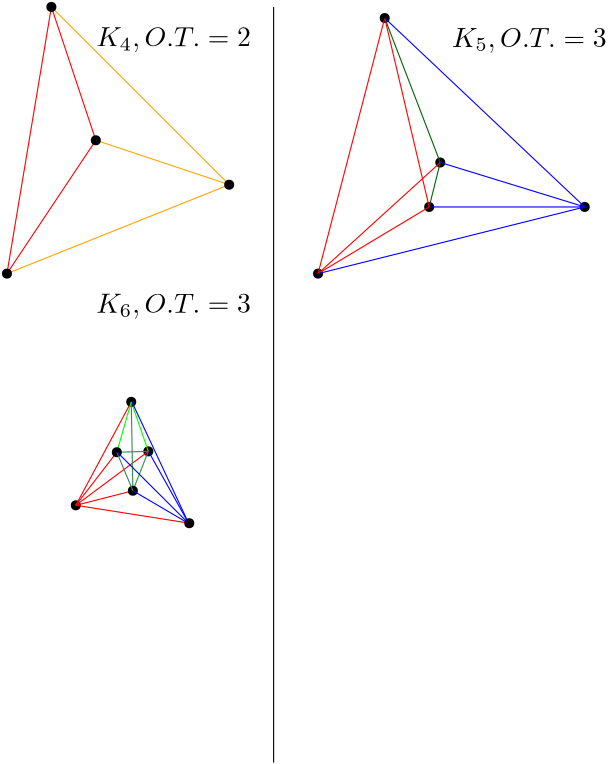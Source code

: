 <?xml version="1.0"?>
<!DOCTYPE ipe SYSTEM "ipe.dtd">
<ipe version="70206" creator="Ipe 7.2.7">
<info created="D:20190730134947" modified="D:20190730180823"/>
<ipestyle name="basic">
<symbol name="arrow/arc(spx)">
<path stroke="sym-stroke" fill="sym-stroke" pen="sym-pen">
0 0 m
-1 0.333 l
-1 -0.333 l
h
</path>
</symbol>
<symbol name="arrow/farc(spx)">
<path stroke="sym-stroke" fill="white" pen="sym-pen">
0 0 m
-1 0.333 l
-1 -0.333 l
h
</path>
</symbol>
<symbol name="arrow/ptarc(spx)">
<path stroke="sym-stroke" fill="sym-stroke" pen="sym-pen">
0 0 m
-1 0.333 l
-0.8 0 l
-1 -0.333 l
h
</path>
</symbol>
<symbol name="arrow/fptarc(spx)">
<path stroke="sym-stroke" fill="white" pen="sym-pen">
0 0 m
-1 0.333 l
-0.8 0 l
-1 -0.333 l
h
</path>
</symbol>
<symbol name="mark/circle(sx)" transformations="translations">
<path fill="sym-stroke">
0.6 0 0 0.6 0 0 e
0.4 0 0 0.4 0 0 e
</path>
</symbol>
<symbol name="mark/disk(sx)" transformations="translations">
<path fill="sym-stroke">
0.6 0 0 0.6 0 0 e
</path>
</symbol>
<symbol name="mark/fdisk(sfx)" transformations="translations">
<group>
<path fill="sym-fill">
0.5 0 0 0.5 0 0 e
</path>
<path fill="sym-stroke" fillrule="eofill">
0.6 0 0 0.6 0 0 e
0.4 0 0 0.4 0 0 e
</path>
</group>
</symbol>
<symbol name="mark/box(sx)" transformations="translations">
<path fill="sym-stroke" fillrule="eofill">
-0.6 -0.6 m
0.6 -0.6 l
0.6 0.6 l
-0.6 0.6 l
h
-0.4 -0.4 m
0.4 -0.4 l
0.4 0.4 l
-0.4 0.4 l
h
</path>
</symbol>
<symbol name="mark/square(sx)" transformations="translations">
<path fill="sym-stroke">
-0.6 -0.6 m
0.6 -0.6 l
0.6 0.6 l
-0.6 0.6 l
h
</path>
</symbol>
<symbol name="mark/fsquare(sfx)" transformations="translations">
<group>
<path fill="sym-fill">
-0.5 -0.5 m
0.5 -0.5 l
0.5 0.5 l
-0.5 0.5 l
h
</path>
<path fill="sym-stroke" fillrule="eofill">
-0.6 -0.6 m
0.6 -0.6 l
0.6 0.6 l
-0.6 0.6 l
h
-0.4 -0.4 m
0.4 -0.4 l
0.4 0.4 l
-0.4 0.4 l
h
</path>
</group>
</symbol>
<symbol name="mark/cross(sx)" transformations="translations">
<group>
<path fill="sym-stroke">
-0.43 -0.57 m
0.57 0.43 l
0.43 0.57 l
-0.57 -0.43 l
h
</path>
<path fill="sym-stroke">
-0.43 0.57 m
0.57 -0.43 l
0.43 -0.57 l
-0.57 0.43 l
h
</path>
</group>
</symbol>
<symbol name="arrow/fnormal(spx)">
<path stroke="sym-stroke" fill="white" pen="sym-pen">
0 0 m
-1 0.333 l
-1 -0.333 l
h
</path>
</symbol>
<symbol name="arrow/pointed(spx)">
<path stroke="sym-stroke" fill="sym-stroke" pen="sym-pen">
0 0 m
-1 0.333 l
-0.8 0 l
-1 -0.333 l
h
</path>
</symbol>
<symbol name="arrow/fpointed(spx)">
<path stroke="sym-stroke" fill="white" pen="sym-pen">
0 0 m
-1 0.333 l
-0.8 0 l
-1 -0.333 l
h
</path>
</symbol>
<symbol name="arrow/linear(spx)">
<path stroke="sym-stroke" pen="sym-pen">
-1 0.333 m
0 0 l
-1 -0.333 l
</path>
</symbol>
<symbol name="arrow/fdouble(spx)">
<path stroke="sym-stroke" fill="white" pen="sym-pen">
0 0 m
-1 0.333 l
-1 -0.333 l
h
-1 0 m
-2 0.333 l
-2 -0.333 l
h
</path>
</symbol>
<symbol name="arrow/double(spx)">
<path stroke="sym-stroke" fill="sym-stroke" pen="sym-pen">
0 0 m
-1 0.333 l
-1 -0.333 l
h
-1 0 m
-2 0.333 l
-2 -0.333 l
h
</path>
</symbol>
<pen name="heavier" value="0.8"/>
<pen name="fat" value="1.2"/>
<pen name="ultrafat" value="2"/>
<symbolsize name="large" value="5"/>
<symbolsize name="small" value="2"/>
<symbolsize name="tiny" value="1.1"/>
<arrowsize name="large" value="10"/>
<arrowsize name="small" value="5"/>
<arrowsize name="tiny" value="3"/>
<color name="red" value="1 0 0"/>
<color name="green" value="0 1 0"/>
<color name="blue" value="0 0 1"/>
<color name="yellow" value="1 1 0"/>
<color name="orange" value="1 0.647 0"/>
<color name="gold" value="1 0.843 0"/>
<color name="purple" value="0.627 0.125 0.941"/>
<color name="gray" value="0.745"/>
<color name="brown" value="0.647 0.165 0.165"/>
<color name="navy" value="0 0 0.502"/>
<color name="pink" value="1 0.753 0.796"/>
<color name="seagreen" value="0.18 0.545 0.341"/>
<color name="turquoise" value="0.251 0.878 0.816"/>
<color name="violet" value="0.933 0.51 0.933"/>
<color name="darkblue" value="0 0 0.545"/>
<color name="darkcyan" value="0 0.545 0.545"/>
<color name="darkgray" value="0.663"/>
<color name="darkgreen" value="0 0.392 0"/>
<color name="darkmagenta" value="0.545 0 0.545"/>
<color name="darkorange" value="1 0.549 0"/>
<color name="darkred" value="0.545 0 0"/>
<color name="lightblue" value="0.678 0.847 0.902"/>
<color name="lightcyan" value="0.878 1 1"/>
<color name="lightgray" value="0.827"/>
<color name="lightgreen" value="0.565 0.933 0.565"/>
<color name="lightyellow" value="1 1 0.878"/>
<dashstyle name="dashed" value="[4] 0"/>
<dashstyle name="dotted" value="[1 3] 0"/>
<dashstyle name="dash dotted" value="[4 2 1 2] 0"/>
<dashstyle name="dash dot dotted" value="[4 2 1 2 1 2] 0"/>
<textsize name="large" value="\large"/>
<textsize name="Large" value="\Large"/>
<textsize name="LARGE" value="\LARGE"/>
<textsize name="huge" value="\huge"/>
<textsize name="Huge" value="\Huge"/>
<textsize name="small" value="\small"/>
<textsize name="footnote" value="\footnotesize"/>
<textsize name="tiny" value="\tiny"/>
<textstyle name="center" begin="\begin{center}" end="\end{center}"/>
<textstyle name="itemize" begin="\begin{itemize}" end="\end{itemize}"/>
<textstyle name="item" begin="\begin{itemize}\item{}" end="\end{itemize}"/>
<gridsize name="4 pts" value="4"/>
<gridsize name="8 pts (~3 mm)" value="8"/>
<gridsize name="16 pts (~6 mm)" value="16"/>
<gridsize name="32 pts (~12 mm)" value="32"/>
<gridsize name="10 pts (~3.5 mm)" value="10"/>
<gridsize name="20 pts (~7 mm)" value="20"/>
<gridsize name="14 pts (~5 mm)" value="14"/>
<gridsize name="28 pts (~10 mm)" value="28"/>
<gridsize name="56 pts (~20 mm)" value="56"/>
<anglesize name="90 deg" value="90"/>
<anglesize name="60 deg" value="60"/>
<anglesize name="45 deg" value="45"/>
<anglesize name="30 deg" value="30"/>
<anglesize name="22.5 deg" value="22.5"/>
<opacity name="10%" value="0.1"/>
<opacity name="30%" value="0.3"/>
<opacity name="50%" value="0.5"/>
<opacity name="75%" value="0.75"/>
<tiling name="falling" angle="-60" step="4" width="1"/>
<tiling name="rising" angle="30" step="4" width="1"/>
</ipestyle>
<page>
<layer name="alpha"/>
<view layers="alpha" active="alpha"/>
<path layer="alpha" matrix="1 0 0 1 16 0" stroke="red">
176 832 m
160 736 l
</path>
<path matrix="1 0 0 1 16 0" stroke="red">
176 832 m
192 784 l
</path>
<path matrix="1 0 0 1 16 0" stroke="red">
160 736 m
192 784 l
</path>
<path matrix="1 0 0 1 16 0" stroke="orange">
160 736 m
240 768 l
</path>
<path matrix="1 0 0 1 16 0" stroke="orange">
176 832 m
240 768 l
</path>
<path matrix="1 0 0 1 16 0" stroke="orange">
240 768 m
192 784 l
</path>
<use matrix="1 0 0 1 0 16" name="mark/disk(sx)" pos="208 768" size="normal" stroke="black"/>
<use matrix="1 0 0 1 16 0" name="mark/disk(sx)" pos="176 832" size="normal" stroke="black"/>
<use matrix="1 0 0 1 32 16" name="mark/disk(sx)" pos="144 720" size="normal" stroke="black"/>
<use matrix="1 0 0 1 -48 0" name="mark/disk(sx)" pos="304 768" size="normal" stroke="black"/>
<use matrix="1 0 0 1 188 208" name="mark/disk(sx)" pos="124 620" size="normal" stroke="black"/>
<use matrix="1 0 0 1 76 384" name="mark/disk(sx)" pos="256 392" size="normal" stroke="black"/>
<use matrix="1 0 0 1 92 444" name="mark/disk(sx)" pos="236 316" size="normal" stroke="black"/>
<use matrix="1 0 0 1 -48 448" name="mark/disk(sx)" pos="432 312" size="normal" stroke="black"/>
<use matrix="1 0 0 1 276 536" name="mark/disk(sx)" pos="12 200" size="normal" stroke="black"/>
<path matrix="1 0 0 1 -4 0" stroke="red">
316 828 m
292 736 l
</path>
<path matrix="1 0 0 1 -4 0" stroke="darkgreen">
316 828 m
336 776 l
</path>
<path matrix="1 0 0 1 -4 0" stroke="red">
316 828 m
332 760 l
</path>
<path matrix="1 0 0 1 -4 0" stroke="blue">
316 828 m
388 760 l
</path>
<path matrix="1 0 0 1 -4 0" stroke="red">
292 736 m
332 760 l
</path>
<path matrix="1 0 0 1 -4 0" stroke="red">
292 736 m
336 776 l
</path>
<path matrix="1 0 0 1 -4 0" stroke="blue">
332 760 m
388 760 l
</path>
<path matrix="1 0 0 1 -4 0" stroke="blue">
388 760 m
292 736 l
</path>
<path matrix="1 0 0 1 -4 0" stroke="darkgreen">
332 760 m
336 776 l
</path>
<path matrix="1 0 0 1 -4 0" stroke="blue">
336 776 m
388 760 l
</path>
<path stroke="black">
272 832 m
272 560 l
</path>
<text matrix="1 0 0 1 -31.8635 -14.1844" transformations="translations" pos="240 832" stroke="black" type="label" width="55.686" height="6.815" depth="1.93" valign="baseline" style="math">K_4, O.T.=2</text>
<text matrix="1 0 0 1 96.1869 -14.4148" transformations="translations" pos="240 832" stroke="black" type="label" width="55.686" height="6.815" depth="1.93" valign="baseline" style="math">K_5, O.T.=3</text>
<text matrix="1 0 0 1 -31.8639 -110.105" transformations="translations" pos="240 832" stroke="black" type="label" width="55.686" height="6.815" depth="1.93" valign="baseline" style="math">K_6, O.T.=3</text>
<use matrix="1 0 0 1 50.8971 -15.989" name="mark/disk(sx)" pos="176 688" size="normal" stroke="black"/>
<use matrix="1 0 0 1 24.7899 -3.40668" name="mark/disk(sx)" pos="176 656" size="normal" stroke="black"/>
<path stroke="seagreen">
221.331 657.834 m
226.897 672.011 l
</path>
<path stroke="red">
221.331 657.834 m
200.79 652.593 l
</path>
<path matrix="0.999961 -0.00882851 0.00882851 0.999961 -5.88844 2.04422" stroke="blue">
226.897 672.011 m
241.641 646.145 l
</path>
<path stroke="red">
215.555 671.696 m
200.79 652.593 l
</path>
<path stroke="seagreen">
226.897 672.011 m
215.555 671.696 l
</path>
<path stroke="red">
226.897 672.011 m
200.79 652.593 l
</path>
<path stroke="green">
226.897 672.011 m
220.754 689.832 l
</path>
<path stroke="red">
200.79 652.593 m
220.754 689.832 l
</path>
<path stroke="red">
200.79 652.593 m
241.641 646.145 l
</path>
<use matrix="1 0 0 1 12.7536 49.8323" name="mark/disk(sx)" pos="208 640" size="normal" stroke="black"/>
<path stroke="seagreen">
221.331 657.834 m
220.754 689.832 l
</path>
<path matrix="0.999961 -0.00882851 0.00882851 0.999961 -5.88844 2.04422" stroke="blue">
220.754 689.832 m
241.641 646.145 l
</path>
<path stroke="green">
215.555 671.696 m
220.754 689.832 l
</path>
<use matrix="1 0 0 1 29.3312 -50.1663" name="mark/disk(sx)" pos="192 708" size="normal" stroke="black"/>
<use matrix="1 0 0 1 -24.4447 15.6959" name="mark/disk(sx)" pos="240 656" size="normal" stroke="black"/>
<path matrix="0.999961 -0.00882851 0.00882851 0.999961 -5.88844 2.04422" stroke="blue">
221.331 657.834 m
241.641 646.145 l
</path>
<path stroke="seagreen">
221.331 657.834 m
215.555 671.696 l
</path>
<path matrix="0.999961 -0.00882851 0.00882851 0.999961 -5.88844 2.04422" stroke="blue">
241.641 646.145 m
215.555 671.696 l
</path>
<use matrix="1 0 0 1 -2.35853 -53.8547" name="mark/disk(sx)" pos="244 700" size="normal" stroke="black"/>
</page>
</ipe>
